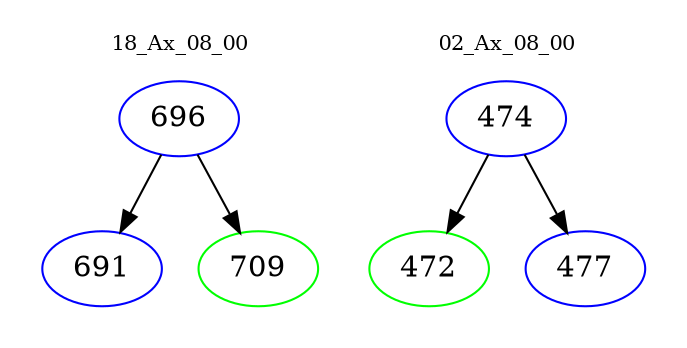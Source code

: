 digraph{
subgraph cluster_0 {
color = white
label = "18_Ax_08_00";
fontsize=10;
T0_696 [label="696", color="blue"]
T0_696 -> T0_691 [color="black"]
T0_691 [label="691", color="blue"]
T0_696 -> T0_709 [color="black"]
T0_709 [label="709", color="green"]
}
subgraph cluster_1 {
color = white
label = "02_Ax_08_00";
fontsize=10;
T1_474 [label="474", color="blue"]
T1_474 -> T1_472 [color="black"]
T1_472 [label="472", color="green"]
T1_474 -> T1_477 [color="black"]
T1_477 [label="477", color="blue"]
}
}
